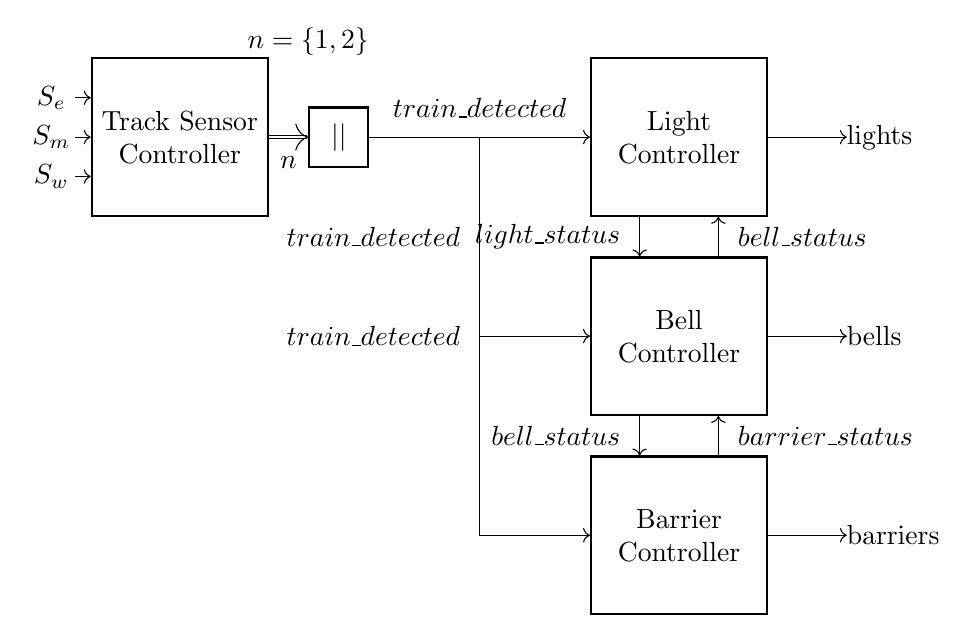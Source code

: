 \begin{tikzpicture}[
	system/.style={draw,thick,minimum width = 2cm,minimum height = 2cm,text width=2cm,align=center},
	or/.style={draw,thick,minimum size = 0.75cm},
	signal/.style={node distance = 0.5cm,inner sep=0pt,outer sep=0pt,minimum width=0.6cm}]


	\node[system] (sensors) {Track Sensor \\ Controller};
	\node[or,right = 0.5cm of sensors] (or) {$||$};
	\node[system,right = 2.8cm of or] (lights) {Light \\ Controller};
	\node[system,below = 0.5cm of lights] (bells) {Bell \\ Controller};
	\node[system,below = 0.5cm of bells] (barriers) {Barrier \\ Controller};


	\node[signal, left=0.2cm of sensors] (sm) {$S_m$};
	\node[signal, above of=sm] (se) {$S_e$};
	\node[signal, below of=sm] (sw) {$S_w$};

	\node[signal, right=1cm of lights] (act_lights) {lights};
	\node[signal, right=1cm of bells] (act_bells) {bells};
	\node[signal, right=1cm of barriers] (act_barriers) {barriers};

	\draw[->] (lights) -- (act_lights);
	\draw[->] (bells) -- (act_bells);
	\draw[->] (barriers) -- (act_barriers);

	\draw[->] (sm) -- (sensors);

	\path[] let \p1=(se)    in coordinate (sensor_input_e)    at (sensors.west|- 52,\y1);
	\path[] let \p1=(sw)    in coordinate (sensor_input_w)    at (sensors.west|- 52,\y1);

	\draw[->] (se) -- (sensor_input_e);
	\draw[->] (sw) -- (sensor_input_w);


	\draw[->,double,thin] (sensors) -- node [midway,text width=1.5cm,label={below:$n$}] {} (or);
	\draw[->] (or) -- node [midway,label={above:$train\_detected$}] (mid) {}(lights);
	\draw[->] ($(lights.south)-(0.5,0)$) --node [midway,label={left:$light\_status$}] {} ($(bells.north)-(0.5,0)$);
	\draw[->] ($(bells.north)+(0.5,0)$) --node [midway,label={right:$bell\_status$}] {} ($(lights.south)+(0.5,0)$);
	\draw[->] ($(bells.south)-(0.5,0)$) --node [midway,label={left:$bell\_status$}] {} ($(barriers.north)-(0.5,0)$);
	\draw[->] ($(barriers.north)+(0.5,0)$) --node [midway,label={right:$barrier\_status$}] {} ($(bells.south)+(0.5,0)$);
	\draw[->] (mid.center) |- node[midway,label={left:$train\_detected$}] (bell_left) {} node[near start,label={left:$train\_detected$}] {} (bells.west);
	\draw[->] (bell_left.center) |- (barriers.west);

	%\path coordinate (vector) at ($(sensors.north east)+(1,1)$);
	\node[signal] at ($(sensors.north east)+(0.5,0.2)$) (bottom2) {$n = \{1,2\}$};

\end{tikzpicture}